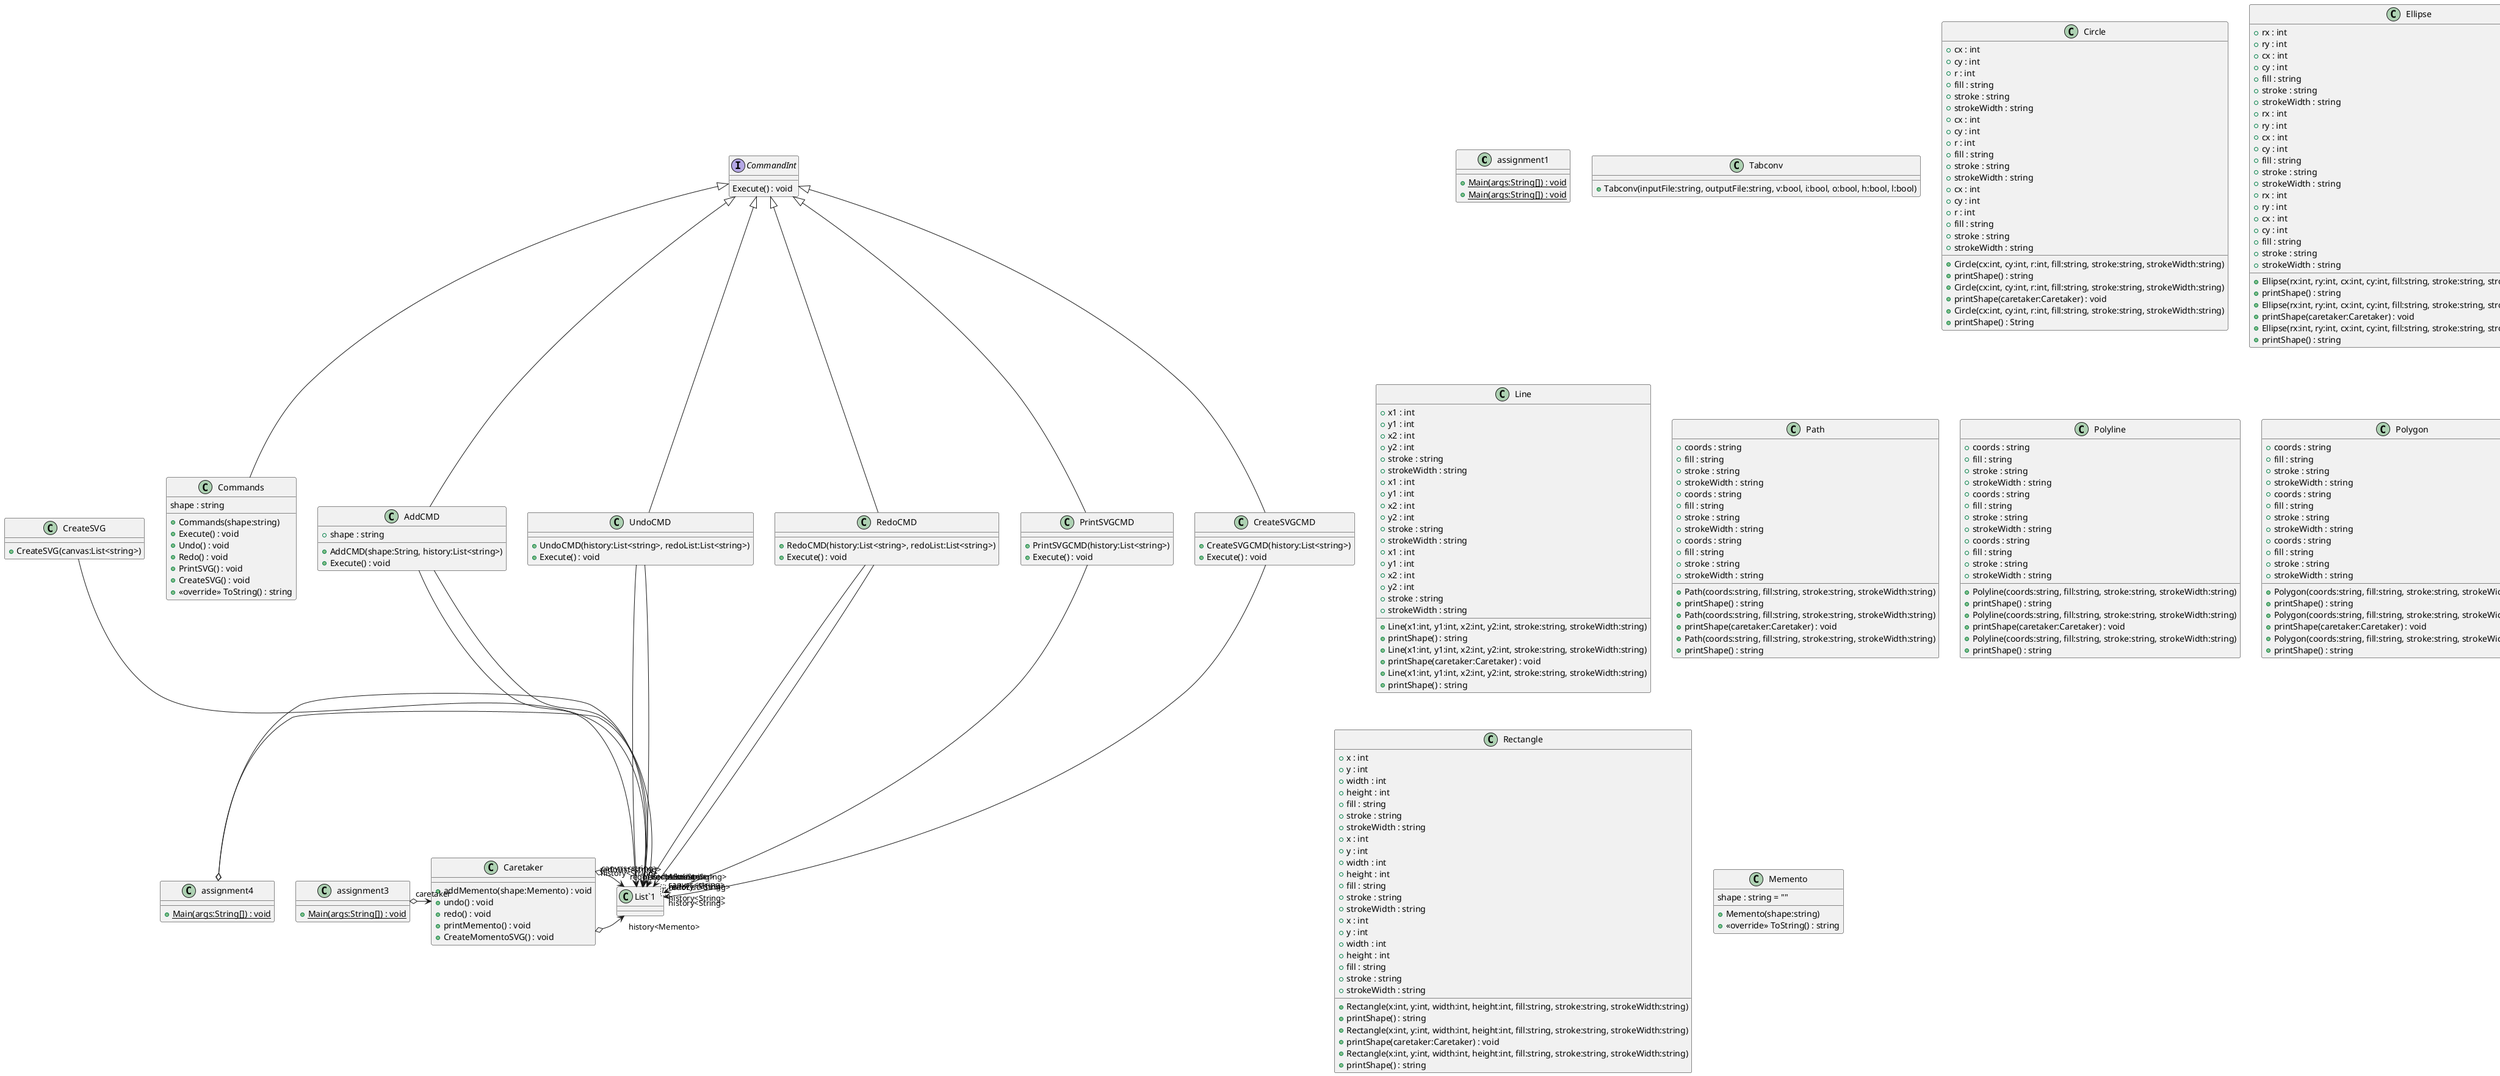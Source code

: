 @startuml
class assignment1 {
    + {static} Main(args:String[]) : void
}
class Tabconv {
    + Tabconv(inputFile:string, outputFile:string, v:bool, i:bool, o:bool, h:bool, l:bool)
}
class Circle {
    + cx : int
    + cy : int
    + r : int
    + fill : string
    + stroke : string
    + strokeWidth : string
    + Circle(cx:int, cy:int, r:int, fill:string, stroke:string, strokeWidth:string)
    + printShape() : string
}
class CreateSVG {
    + CreateSVG(canvas:List<string>)
}
class "List`1"<T> {
}
CreateSVG --> "canvas<string>" "List`1"
class Ellipse {
    + rx : int
    + ry : int
    + cx : int
    + cy : int
    + fill : string
    + stroke : string
    + strokeWidth : string
    + Ellipse(rx:int, ry:int, cx:int, cy:int, fill:string, stroke:string, strokeWidth:string)
    + printShape() : string
}
class Line {
    + x1 : int
    + y1 : int
    + x2 : int
    + y2 : int
    + stroke : string
    + strokeWidth : string
    + Line(x1:int, y1:int, x2:int, y2:int, stroke:string, strokeWidth:string)
    + printShape() : string
}
class Path {
    + coords : string
    + fill : string
    + stroke : string
    + strokeWidth : string
    + Path(coords:string, fill:string, stroke:string, strokeWidth:string)
    + printShape() : string
}
class Polyline {
    + coords : string
    + fill : string
    + stroke : string
    + strokeWidth : string
    + Polyline(coords:string, fill:string, stroke:string, strokeWidth:string)
    + printShape() : string
}
class Polygon {
    + coords : string
    + fill : string
    + stroke : string
    + strokeWidth : string
    + Polygon(coords:string, fill:string, stroke:string, strokeWidth:string)
    + printShape() : string
}
class assignment1 {
    + {static} Main(args:String[]) : void
}
class Rectangle {
    + x : int
    + y : int
    + width : int
    + height : int
    + fill : string
    + stroke : string
    + strokeWidth : string
    + Rectangle(x:int, y:int, width:int, height:int, fill:string, stroke:string, strokeWidth:string)
    + printShape() : string
}
class Caretaker {
    + addMemento(shape:Memento) : void
    + undo() : void
    + redo() : void
    + printMemento() : void
    + CreateMomentoSVG() : void
}
class "List`1"<T> {
}
Caretaker o-> "history<Memento>" "List`1"
Caretaker o-> "redoList<Memento>" "List`1"
class Circle {
    + cx : int
    + cy : int
    + r : int
    + fill : string
    + stroke : string
    + strokeWidth : string
    + Circle(cx:int, cy:int, r:int, fill:string, stroke:string, strokeWidth:string)
    + printShape(caretaker:Caretaker) : void
}
class Ellipse {
    + rx : int
    + ry : int
    + cx : int
    + cy : int
    + fill : string
    + stroke : string
    + strokeWidth : string
    + Ellipse(rx:int, ry:int, cx:int, cy:int, fill:string, stroke:string, strokeWidth:string)
    + printShape(caretaker:Caretaker) : void
}
class Line {
    + x1 : int
    + y1 : int
    + x2 : int
    + y2 : int
    + stroke : string
    + strokeWidth : string
    + Line(x1:int, y1:int, x2:int, y2:int, stroke:string, strokeWidth:string)
    + printShape(caretaker:Caretaker) : void
}
class Memento {
    shape : string = ""
    + Memento(shape:string)
    + <<override>> ToString() : string
}
class Path {
    + coords : string
    + fill : string
    + stroke : string
    + strokeWidth : string
    + Path(coords:string, fill:string, stroke:string, strokeWidth:string)
    + printShape(caretaker:Caretaker) : void
}
class Polyline {
    + coords : string
    + fill : string
    + stroke : string
    + strokeWidth : string
    + Polyline(coords:string, fill:string, stroke:string, strokeWidth:string)
    + printShape(caretaker:Caretaker) : void
}
class Polygon {
    + coords : string
    + fill : string
    + stroke : string
    + strokeWidth : string
    + Polygon(coords:string, fill:string, stroke:string, strokeWidth:string)
    + printShape(caretaker:Caretaker) : void
}
class assignment3 {
    + {static} Main(args:String[]) : void
}
assignment3 o-> "caretaker" Caretaker
class Rectangle {
    + x : int
    + y : int
    + width : int
    + height : int
    + fill : string
    + stroke : string
    + strokeWidth : string
    + Rectangle(x:int, y:int, width:int, height:int, fill:string, stroke:string, strokeWidth:string)
    + printShape(caretaker:Caretaker) : void
}
class Circle {
    + cx : int
    + cy : int
    + r : int
    + fill : string
    + stroke : string
    + strokeWidth : string
    + Circle(cx:int, cy:int, r:int, fill:string, stroke:string, strokeWidth:string)
    + printShape() : String
}
interface CommandInt {
    Execute() : void
}
class Commands {
    shape : string
    + Commands(shape:string)
    + Execute() : void
    + Undo() : void
    + Redo() : void
    + PrintSVG() : void
    + CreateSVG() : void
    + <<override>> ToString() : string
}
class AddCMD {
    + shape : string
    + AddCMD(shape:String, history:List<string>)
    + Execute() : void
}
class UndoCMD {
    + UndoCMD(history:List<string>, redoList:List<string>)
    + Execute() : void
}
class RedoCMD {
    + RedoCMD(history:List<string>, redoList:List<string>)
    + Execute() : void
}
class PrintSVGCMD {
    + PrintSVGCMD(history:List<string>)
    + Execute() : void
}
class CreateSVGCMD {
    + CreateSVGCMD(history:List<string>)
    + Execute() : void
}
class "List`1"<T> {
}
CommandInt <|-- Commands
CommandInt <|-- AddCMD
AddCMD --> "history<String>" "List`1"
AddCMD --> "redoList<String>" "List`1"
CommandInt <|-- UndoCMD
UndoCMD --> "history<String>" "List`1"
UndoCMD --> "redoList<String>" "List`1"
CommandInt <|-- RedoCMD
RedoCMD --> "history<String>" "List`1"
RedoCMD --> "redoList<String>" "List`1"
CommandInt <|-- PrintSVGCMD
PrintSVGCMD --> "history<String>" "List`1"
CommandInt <|-- CreateSVGCMD
CreateSVGCMD --> "history<String>" "List`1"
class Ellipse {
    + rx : int
    + ry : int
    + cx : int
    + cy : int
    + fill : string
    + stroke : string
    + strokeWidth : string
    + Ellipse(rx:int, ry:int, cx:int, cy:int, fill:string, stroke:string, strokeWidth:string)
    + printShape() : string
}
class Line {
    + x1 : int
    + y1 : int
    + x2 : int
    + y2 : int
    + stroke : string
    + strokeWidth : string
    + Line(x1:int, y1:int, x2:int, y2:int, stroke:string, strokeWidth:string)
    + printShape() : string
}
class Path {
    + coords : string
    + fill : string
    + stroke : string
    + strokeWidth : string
    + Path(coords:string, fill:string, stroke:string, strokeWidth:string)
    + printShape() : string
}
class Polyline {
    + coords : string
    + fill : string
    + stroke : string
    + strokeWidth : string
    + Polyline(coords:string, fill:string, stroke:string, strokeWidth:string)
    + printShape() : string
}
class Polygon {
    + coords : string
    + fill : string
    + stroke : string
    + strokeWidth : string
    + Polygon(coords:string, fill:string, stroke:string, strokeWidth:string)
    + printShape() : string
}
class assignment4 {
    + {static} Main(args:String[]) : void
}
class "List`1"<T> {
}
assignment4 o-> "canvas<string>" "List`1"
assignment4 o-> "redoList<string>" "List`1"
class Rectangle {
    + x : int
    + y : int
    + width : int
    + height : int
    + fill : string
    + stroke : string
    + strokeWidth : string
    + Rectangle(x:int, y:int, width:int, height:int, fill:string, stroke:string, strokeWidth:string)
    + printShape() : string
}
@enduml
